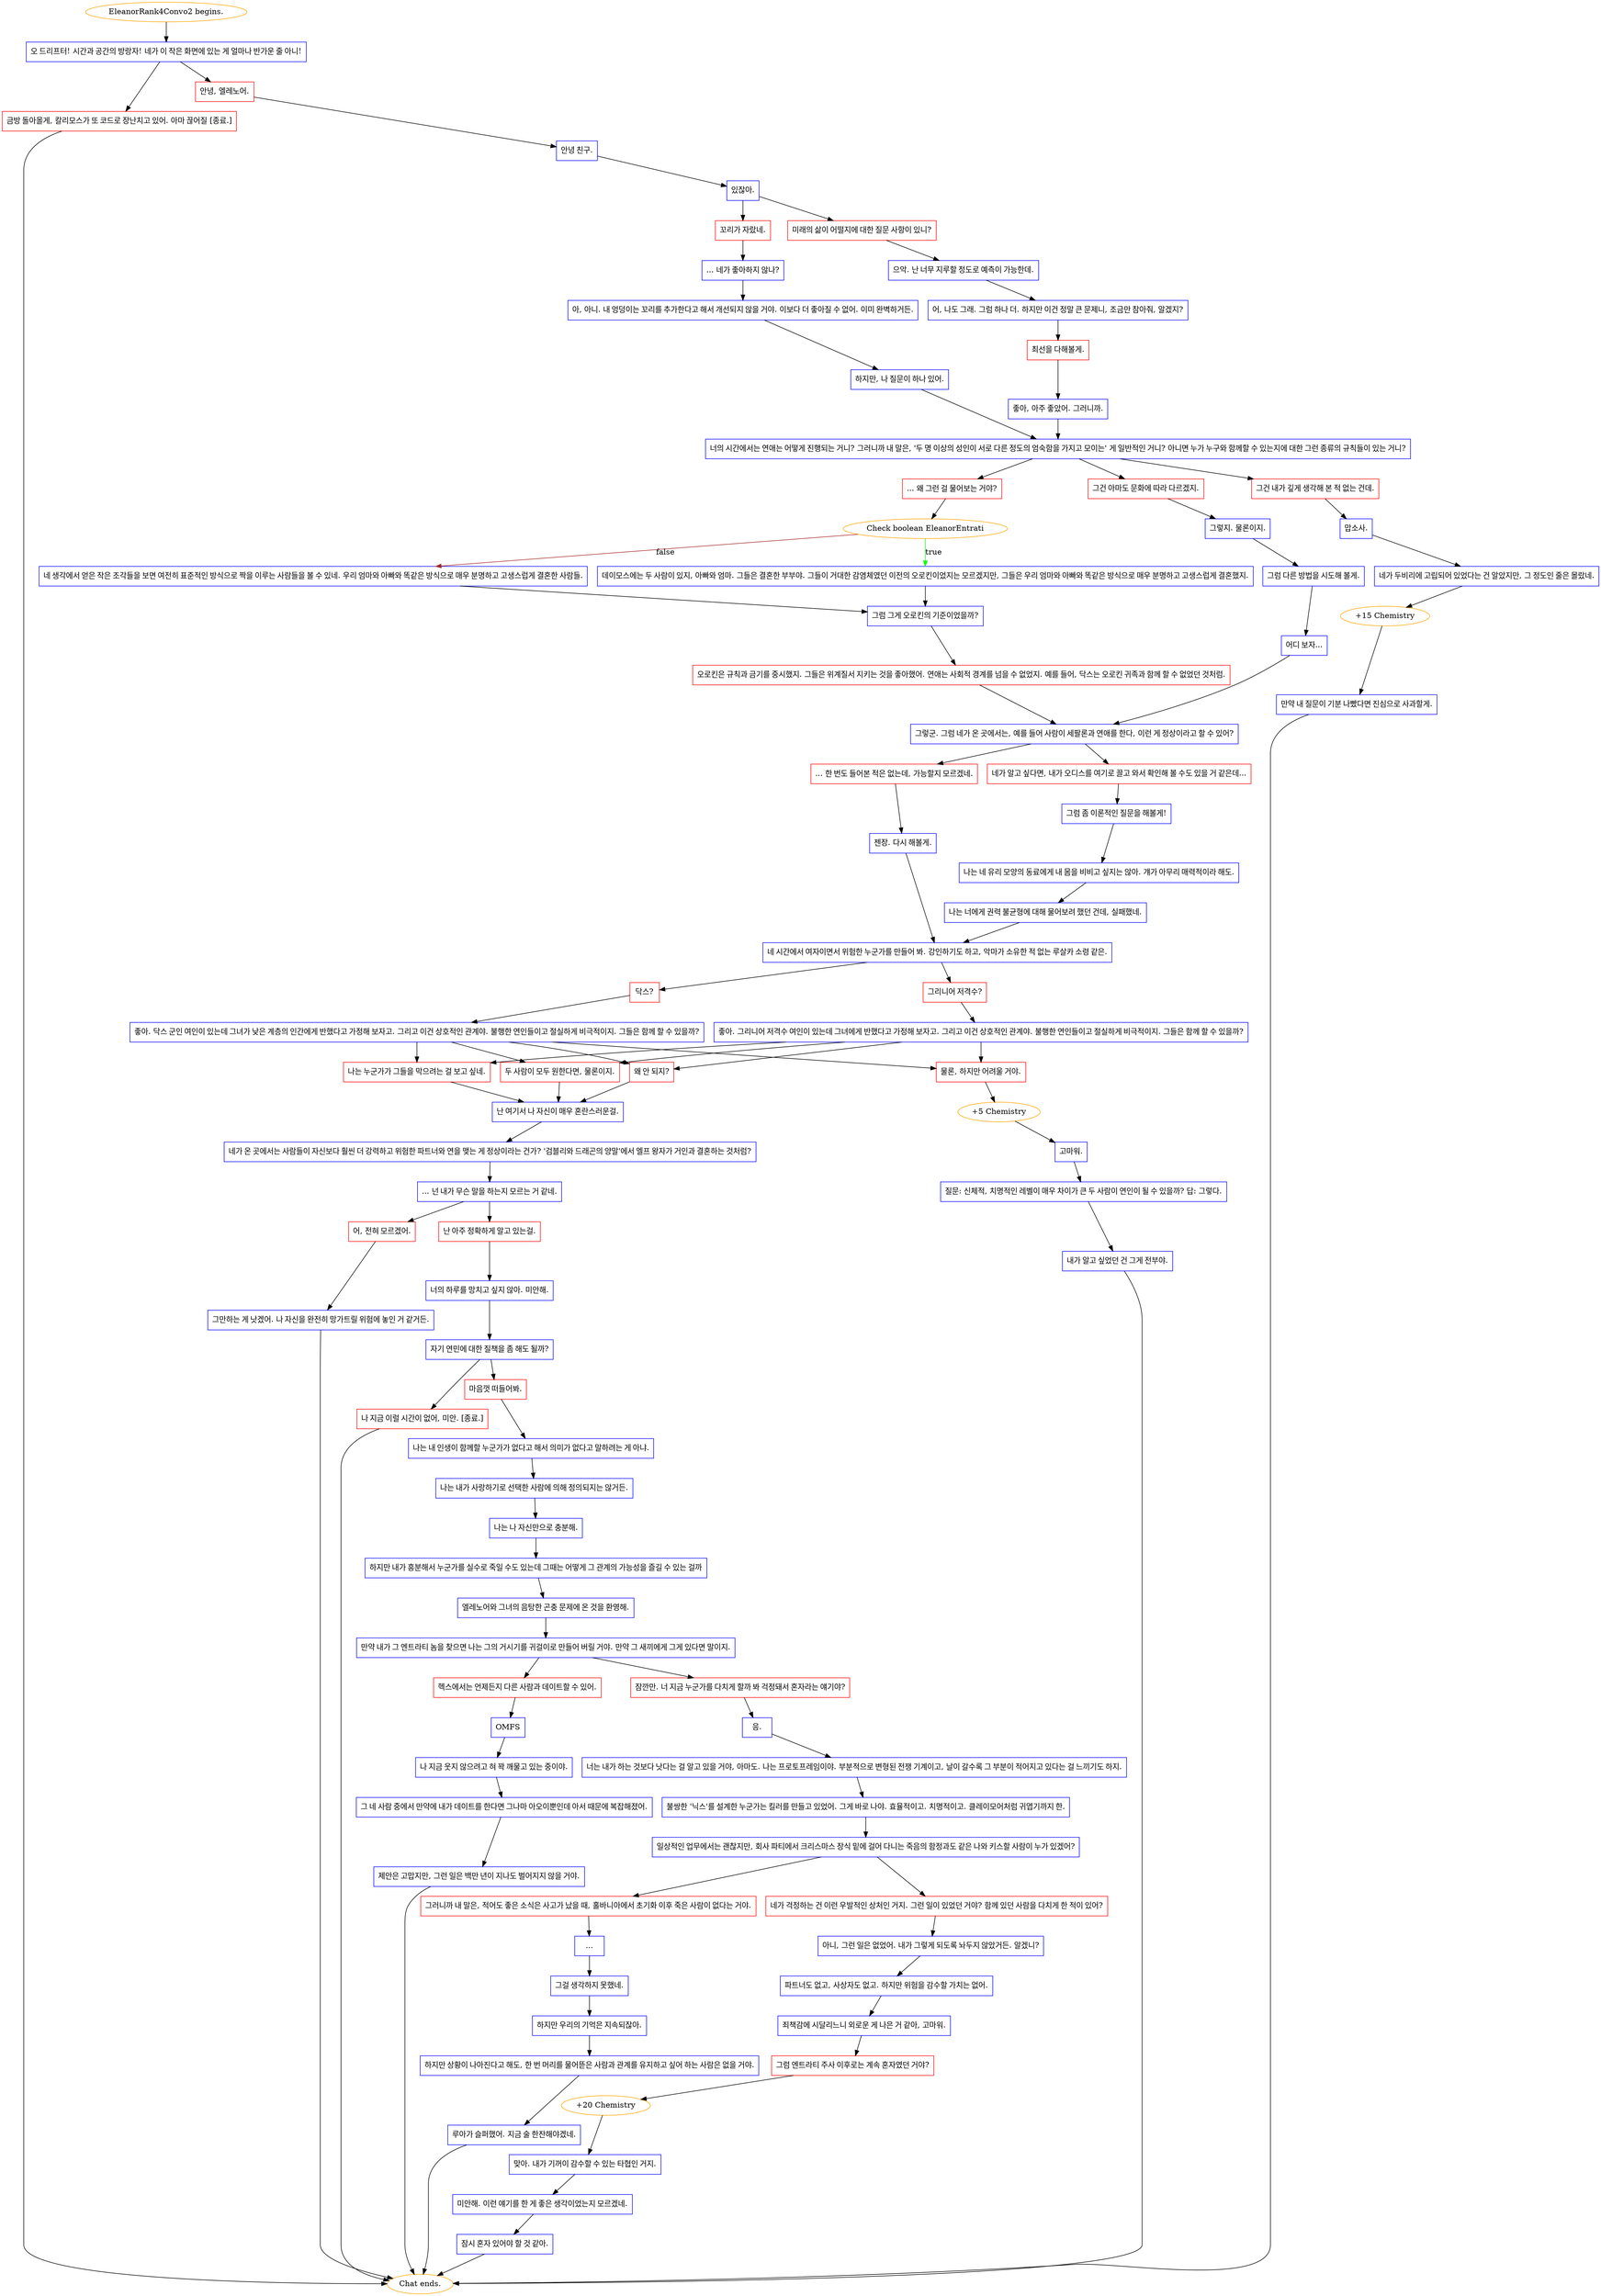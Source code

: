 digraph {
	"EleanorRank4Convo2 begins." [color=orange];
		"EleanorRank4Convo2 begins." -> j126608061;
	j126608061 [label="오 드리프터! 시간과 공간의 방랑자! 네가 이 작은 화면에 있는 게 얼마나 반가운 줄 아니!",shape=box,color=blue];
		j126608061 -> j2807556354;
		j126608061 -> j4032750009;
	j2807556354 [label="안녕, 엘레노어.",shape=box,color=red];
		j2807556354 -> j2104589922;
	j4032750009 [label="금방 돌아올게, 칼리모스가 또 코드로 장난치고 있어. 아마 끊어질 [종료.]",shape=box,color=red];
		j4032750009 -> "Chat ends.";
	j2104589922 [label="안녕 친구.",shape=box,color=blue];
		j2104589922 -> j3903545824;
	"Chat ends." [color=orange];
	j3903545824 [label="있잖아.",shape=box,color=blue];
		j3903545824 -> j401786025;
		j3903545824 -> j3736708446;
	j401786025 [label="미래의 삶이 어떨지에 대한 질문 사항이 있니?",shape=box,color=red];
		j401786025 -> j1641583747;
	j3736708446 [label="꼬리가 자랐네.",shape=box,color=red];
		j3736708446 -> j3817669887;
	j1641583747 [label="으악. 난 너무 지루할 정도로 예측이 가능한데.",shape=box,color=blue];
		j1641583747 -> j3249654176;
	j3817669887 [label="... 네가 좋아하지 않나?",shape=box,color=blue];
		j3817669887 -> j1557657038;
	j3249654176 [label="어, 나도 그래. 그럼 하나 더. 하지만 이건 정말 큰 문제니, 조금만 참아줘, 알겠지?",shape=box,color=blue];
		j3249654176 -> j1442942928;
	j1557657038 [label="아, 아니. 내 엉덩이는 꼬리를 추가한다고 해서 개선되지 않을 거야. 이보다 더 좋아질 수 없어. 이미 완벽하거든.",shape=box,color=blue];
		j1557657038 -> j3356575620;
	j1442942928 [label="최선을 다해볼게.",shape=box,color=red];
		j1442942928 -> j791104630;
	j3356575620 [label="하지만, 나 질문이 하나 있어.",shape=box,color=blue];
		j3356575620 -> j723183059;
	j791104630 [label="좋아, 아주 좋았어. 그러니까.",shape=box,color=blue];
		j791104630 -> j723183059;
	j723183059 [label="너의 시간에서는 연애는 어떻게 진행되는 거니? 그러니까 내 말은, '두 명 이상의 성인이 서로 다른 정도의 엄숙함을 가지고 모이는' 게 일반적인 거니? 아니면 누가 누구와 함께할 수 있는지에 대한 그런 종류의 규칙들이 있는 거니?",shape=box,color=blue];
		j723183059 -> j2249438204;
		j723183059 -> j4211400784;
		j723183059 -> j2966857312;
	j2249438204 [label="그건 내가 깊게 생각해 본 적 없는 건데.",shape=box,color=red];
		j2249438204 -> j2163076735;
	j4211400784 [label="그건 아마도 문화에 따라 다르겠지.",shape=box,color=red];
		j4211400784 -> j253277455;
	j2966857312 [label="... 왜 그런 걸 물어보는 거야?",shape=box,color=red];
		j2966857312 -> j614221672;
	j2163076735 [label="맙소사.",shape=box,color=blue];
		j2163076735 -> j2593007809;
	j253277455 [label="그렇지. 물론이지.",shape=box,color=blue];
		j253277455 -> j2725380417;
	j614221672 [label="Check boolean EleanorEntrati",color=orange];
		j614221672 -> j2911767534 [label=true,color=green];
		j614221672 -> j1180230867 [label=false,color=brown];
	j2593007809 [label="네가 두비리에 고립되어 있었다는 건 알았지만, 그 정도인 줄은 몰랐네.",shape=box,color=blue];
		j2593007809 -> j1473577986;
	j2725380417 [label="그럼 다른 방법을 시도해 볼게.",shape=box,color=blue];
		j2725380417 -> j1726207004;
	j2911767534 [label="데이모스에는 두 사람이 있지, 아빠와 엄마. 그들은 결혼한 부부야. 그들이 거대한 감염체였던 이전의 오로킨이었지는 모르겠지만, 그들은 우리 엄마와 아빠와 똑같은 방식으로 매우 분명하고 고생스럽게 결혼했지.",shape=box,color=blue];
		j2911767534 -> j350871007;
	j1180230867 [label="네 생각에서 얻은 작은 조각들을 보면 여전히 표준적인 방식으로 짝을 이루는 사람들을 볼 수 있네. 우리 엄마와 아빠와 똑같은 방식으로 매우 분명하고 고생스럽게 결혼한 사람들.",shape=box,color=blue];
		j1180230867 -> j350871007;
	j1473577986 [label="+15 Chemistry",color=orange];
		j1473577986 -> j3449017917;
	j1726207004 [label="어디 보자...",shape=box,color=blue];
		j1726207004 -> j3694710412;
	j350871007 [label="그럼 그게 오로킨의 기준이었을까?",shape=box,color=blue];
		j350871007 -> j3404334561;
	j3449017917 [label="만약 내 질문이 기분 나빴다면 진심으로 사과할게.",shape=box,color=blue];
		j3449017917 -> "Chat ends.";
	j3694710412 [label="그렇군. 그럼 네가 온 곳에서는, 예를 들어 사람이 세팔론과 연애를 한다, 이런 게 정상이라고 할 수 있어?",shape=box,color=blue];
		j3694710412 -> j4080610061;
		j3694710412 -> j2312779405;
	j3404334561 [label="오로킨은 규칙과 금기를 중시했지. 그들은 위계질서 지키는 것을 좋아했어. 연애는 사회적 경계를 넘을 수 없었지. 예를 들어, 닥스는 오로킨 귀족과 함께 할 수 없었던 것처럼.",shape=box,color=red];
		j3404334561 -> j3694710412;
	j4080610061 [label="네가 알고 싶다면, 내가 오디스를 여기로 끌고 와서 확인해 볼 수도 있을 거 같은데...",shape=box,color=red];
		j4080610061 -> j745571833;
	j2312779405 [label="... 한 번도 들어본 적은 없는데, 가능할지 모르겠네.",shape=box,color=red];
		j2312779405 -> j2983370953;
	j745571833 [label="그럼 좀 이론적인 질문을 해볼게!",shape=box,color=blue];
		j745571833 -> j449816983;
	j2983370953 [label="젠장. 다시 해볼게.",shape=box,color=blue];
		j2983370953 -> j344717545;
	j449816983 [label="나는 네 유리 모양의 동료에게 내 몸을 비비고 싶지는 않아. 걔가 아무리 매력적이라 해도.",shape=box,color=blue];
		j449816983 -> j228347713;
	j344717545 [label="네 시간에서 여자이면서 위험한 누군가를 만들어 봐. 강인하기도 하고, 악마가 소유한 적 없는 루살카 소령 같은.",shape=box,color=blue];
		j344717545 -> j887258685;
		j344717545 -> j1587098972;
	j228347713 [label="나는 너에게 권력 불균형에 대해 물어보려 했던 건데, 실패했네.",shape=box,color=blue];
		j228347713 -> j344717545;
	j887258685 [label="그리니어 저격수?",shape=box,color=red];
		j887258685 -> j518920658;
	j1587098972 [label="닥스?",shape=box,color=red];
		j1587098972 -> j97622970;
	j518920658 [label="좋아. 그리니어 저격수 여인이 있는데 그녀에게 반했다고 가정해 보자고. 그리고 이건 상호적인 관계야. 불행한 연인들이고 절실하게 비극적이지. 그들은 함께 할 수 있을까?",shape=box,color=blue];
		j518920658 -> j2858260116;
		j518920658 -> j2035600977;
		j518920658 -> j3356613486;
		j518920658 -> j2134696057;
	j97622970 [label="좋아. 닥스 군인 여인이 있는데 그녀가 낮은 계층의 인간에게 반했다고 가정해 보자고. 그리고 이건 상호적인 관계야. 불행한 연인들이고 절실하게 비극적이지. 그들은 함께 할 수 있을까?",shape=box,color=blue];
		j97622970 -> j2858260116;
		j97622970 -> j2035600977;
		j97622970 -> j3356613486;
		j97622970 -> j2134696057;
	j2858260116 [label="두 사람이 모두 원한다면, 물론이지.",shape=box,color=red];
		j2858260116 -> j744500614;
	j2035600977 [label="왜 안 되지?",shape=box,color=red];
		j2035600977 -> j744500614;
	j3356613486 [label="나는 누군가가 그들을 막으려는 걸 보고 싶네.",shape=box,color=red];
		j3356613486 -> j744500614;
	j2134696057 [label="물론, 하지만 어려울 거야.",shape=box,color=red];
		j2134696057 -> j1382893731;
	j744500614 [label="난 여기서 나 자신이 매우 혼란스러운걸.",shape=box,color=blue];
		j744500614 -> j1920630049;
	j1382893731 [label="+5 Chemistry",color=orange];
		j1382893731 -> j4229296280;
	j1920630049 [label="네가 온 곳에서는 사람들이 자신보다 훨씬 더 강력하고 위험한 파트너와 연을 맺는 게 정상이라는 건가? '검블리와 드래곤의 양말'에서 엘프 왕자가 거인과 결혼하는 것처럼?",shape=box,color=blue];
		j1920630049 -> j1971179906;
	j4229296280 [label="고마워.",shape=box,color=blue];
		j4229296280 -> j4235802735;
	j1971179906 [label="... 넌 내가 무슨 말을 하는지 모르는 거 같네.",shape=box,color=blue];
		j1971179906 -> j2862100104;
		j1971179906 -> j412927856;
	j4235802735 [label="질문: 신체적, 치명적인 레벨이 매우 차이가 큰 두 사람이 연인이 될 수 있을까? 답: 그렇다.",shape=box,color=blue];
		j4235802735 -> j4182097665;
	j2862100104 [label="난 아주 정확하게 알고 있는걸.",shape=box,color=red];
		j2862100104 -> j46918860;
	j412927856 [label="어, 전혀 모르겠어.",shape=box,color=red];
		j412927856 -> j2402466554;
	j4182097665 [label="내가 알고 싶었던 건 그게 전부야.",shape=box,color=blue];
		j4182097665 -> "Chat ends.";
	j46918860 [label="너의 하루를 망치고 싶지 않아. 미안해.",shape=box,color=blue];
		j46918860 -> j2734860550;
	j2402466554 [label="그만하는 게 낫겠어. 나 자신을 완전히 망가트릴 위험에 놓인 거 같거든.",shape=box,color=blue];
		j2402466554 -> "Chat ends.";
	j2734860550 [label="자기 연민에 대한 질책을 좀 해도 될까?",shape=box,color=blue];
		j2734860550 -> j1789618996;
		j2734860550 -> j1440891280;
	j1789618996 [label="마음껏 떠들어봐.",shape=box,color=red];
		j1789618996 -> j2407550122;
	j1440891280 [label="나 지금 이럴 시간이 없어, 미안. [종료.]",shape=box,color=red];
		j1440891280 -> "Chat ends.";
	j2407550122 [label="나는 내 인생이 함께할 누군가가 없다고 해서 의미가 없다고 말하려는 게 아냐.",shape=box,color=blue];
		j2407550122 -> j1670867059;
	j1670867059 [label="나는 내가 사랑하기로 선택한 사람에 의해 정의되지는 않거든.",shape=box,color=blue];
		j1670867059 -> j3040925313;
	j3040925313 [label="나는 나 자신만으로 충분해.",shape=box,color=blue];
		j3040925313 -> j547624035;
	j547624035 [label="하지만 내가 흥분해서 누군가를 실수로 죽일 수도 있는데 그때는 어떻게 그 관계의 가능성을 즐길 수 있는 걸까",shape=box,color=blue];
		j547624035 -> j1581803467;
	j1581803467 [label="엘레노어와 그녀의 음탕한 곤충 문제에 온 것을 환영해.",shape=box,color=blue];
		j1581803467 -> j624986017;
	j624986017 [label="만약 내가 그 엔트라티 놈을 찾으면 나는 그의 거시기를 귀걸이로 만들어 버릴 거야. 만약 그 새끼에게 그게 있다면 말이지.",shape=box,color=blue];
		j624986017 -> j2292804633;
		j624986017 -> j982702252;
	j2292804633 [label="헥스에서는 언제든지 다른 사람과 데이트할 수 있어.",shape=box,color=red];
		j2292804633 -> j1220643958;
	j982702252 [label="잠깐만. 너 지금 누군가를 다치게 할까 봐 걱정돼서 혼자라는 얘기야?",shape=box,color=red];
		j982702252 -> j2684629347;
	j1220643958 [label="OMFS",shape=box,color=blue];
		j1220643958 -> j3278947322;
	j2684629347 [label="응.",shape=box,color=blue];
		j2684629347 -> j3400249043;
	j3278947322 [label="나 지금 웃지 않으려고 혀 꽉 깨물고 있는 중이야.",shape=box,color=blue];
		j3278947322 -> j3671871125;
	j3400249043 [label="너는 내가 하는 것보다 낫다는 걸 알고 있을 거야, 아마도. 나는 프로토프레임이야. 부분적으로 변형된 전쟁 기계이고, 날이 갈수록 그 부분이 적어지고 있다는 걸 느끼기도 하지.",shape=box,color=blue];
		j3400249043 -> j2113341301;
	j3671871125 [label="그 네 사람 중에서 만약에 내가 데이트를 한다면 그나마 아오이뿐인데 아서 때문에 복잡해졌어.",shape=box,color=blue];
		j3671871125 -> j1230656311;
	j2113341301 [label="불쌍한 '닉스'를 설계한 누군가는 킬러를 만들고 있었어. 그게 바로 나야. 효율적이고. 치명적이고. 클레이모어처럼 귀엽기까지 한.",shape=box,color=blue];
		j2113341301 -> j219111224;
	j1230656311 [label="제안은 고맙지만, 그런 일은 백만 년이 지나도 벌어지지 않을 거야.",shape=box,color=blue];
		j1230656311 -> "Chat ends.";
	j219111224 [label="일상적인 업무에서는 괜찮지만, 회사 파티에서 크리스마스 장식 밑에 걸어 다니는 죽음의 함정과도 같은 나와 키스할 사람이 누가 있겠어?",shape=box,color=blue];
		j219111224 -> j1935506025;
		j219111224 -> j1474055700;
	j1935506025 [label="네가 걱정하는 건 이런 우발적인 상처인 거지. 그런 일이 있었던 거야? 함께 있던 사람을 다치게 한 적이 있어?",shape=box,color=red];
		j1935506025 -> j3340549948;
	j1474055700 [label="그러니까 내 말은, 적어도 좋은 소식은 사고가 났을 때, 홀바니아에서 초기화 이후 죽은 사람이 없다는 거야.",shape=box,color=red];
		j1474055700 -> j3625227506;
	j3340549948 [label="아니, 그런 일은 없었어. 내가 그렇게 되도록 놔두지 않았거든. 알겠니?",shape=box,color=blue];
		j3340549948 -> j802038413;
	j3625227506 [label="...",shape=box,color=blue];
		j3625227506 -> j2295375597;
	j802038413 [label="파트너도 없고, 사상자도 없고. 하지만 위험을 감수할 가치는 없어.",shape=box,color=blue];
		j802038413 -> j2643284848;
	j2295375597 [label="그걸 생각하지 못했네.",shape=box,color=blue];
		j2295375597 -> j1671056672;
	j2643284848 [label="죄책감에 시달리느니 외로운 게 나은 거 같아, 고마워.",shape=box,color=blue];
		j2643284848 -> j1328705492;
	j1671056672 [label="하지만 우리의 기억은 지속되잖아.",shape=box,color=blue];
		j1671056672 -> j691507903;
	j1328705492 [label="그럼 엔트라티 주사 이후로는 계속 혼자였던 거야?",shape=box,color=red];
		j1328705492 -> j1335796328;
	j691507903 [label="하지만 상황이 나아진다고 해도, 한 번 머리를 물어뜯은 사람과 관계를 유지하고 싶어 하는 사람은 없을 거야.",shape=box,color=blue];
		j691507903 -> j2232965530;
	j1335796328 [label="+20 Chemistry",color=orange];
		j1335796328 -> j882348603;
	j2232965530 [label="루아가 슬퍼했어. 지금 술 한잔해야겠네.",shape=box,color=blue];
		j2232965530 -> "Chat ends.";
	j882348603 [label="맞아. 내가 기꺼이 감수할 수 있는 타협인 거지.",shape=box,color=blue];
		j882348603 -> j3838714413;
	j3838714413 [label="미안해. 이런 얘기를 한 게 좋은 생각이었는지 모르겠네.",shape=box,color=blue];
		j3838714413 -> j351743684;
	j351743684 [label="잠시 혼자 있어야 할 것 같아.",shape=box,color=blue];
		j351743684 -> "Chat ends.";
}
